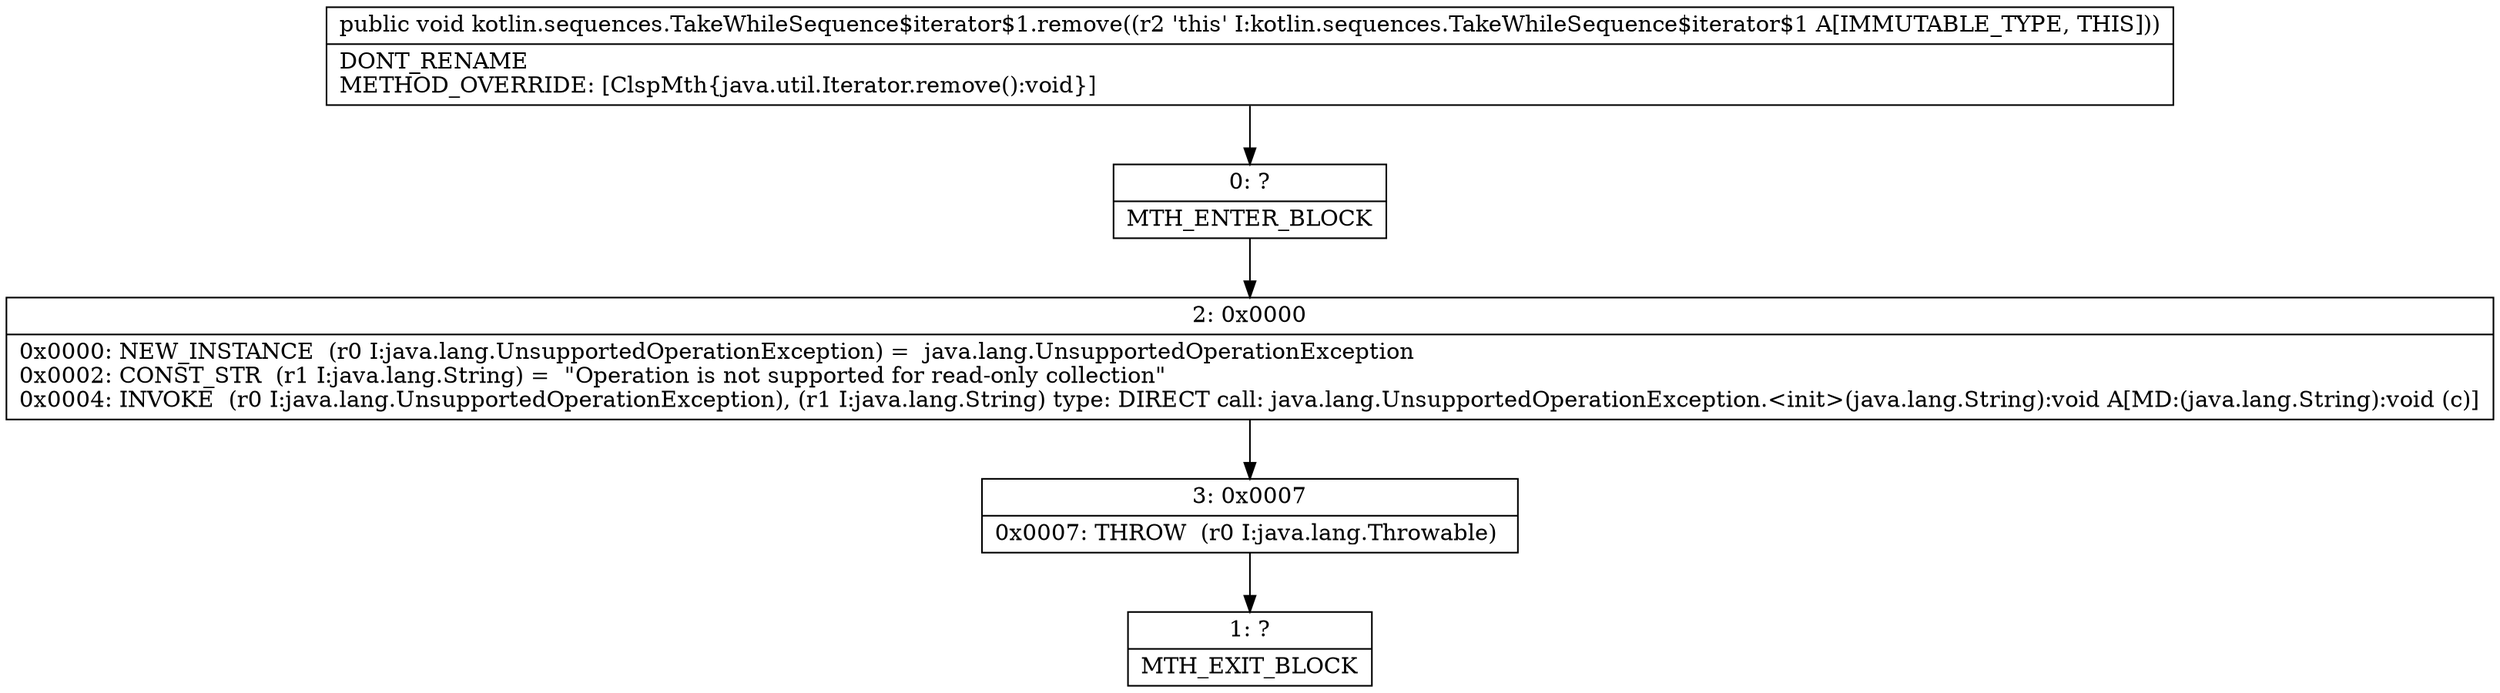digraph "CFG forkotlin.sequences.TakeWhileSequence$iterator$1.remove()V" {
Node_0 [shape=record,label="{0\:\ ?|MTH_ENTER_BLOCK\l}"];
Node_2 [shape=record,label="{2\:\ 0x0000|0x0000: NEW_INSTANCE  (r0 I:java.lang.UnsupportedOperationException) =  java.lang.UnsupportedOperationException \l0x0002: CONST_STR  (r1 I:java.lang.String) =  \"Operation is not supported for read\-only collection\" \l0x0004: INVOKE  (r0 I:java.lang.UnsupportedOperationException), (r1 I:java.lang.String) type: DIRECT call: java.lang.UnsupportedOperationException.\<init\>(java.lang.String):void A[MD:(java.lang.String):void (c)]\l}"];
Node_3 [shape=record,label="{3\:\ 0x0007|0x0007: THROW  (r0 I:java.lang.Throwable) \l}"];
Node_1 [shape=record,label="{1\:\ ?|MTH_EXIT_BLOCK\l}"];
MethodNode[shape=record,label="{public void kotlin.sequences.TakeWhileSequence$iterator$1.remove((r2 'this' I:kotlin.sequences.TakeWhileSequence$iterator$1 A[IMMUTABLE_TYPE, THIS]))  | DONT_RENAME\lMETHOD_OVERRIDE: [ClspMth\{java.util.Iterator.remove():void\}]\l}"];
MethodNode -> Node_0;Node_0 -> Node_2;
Node_2 -> Node_3;
Node_3 -> Node_1;
}

